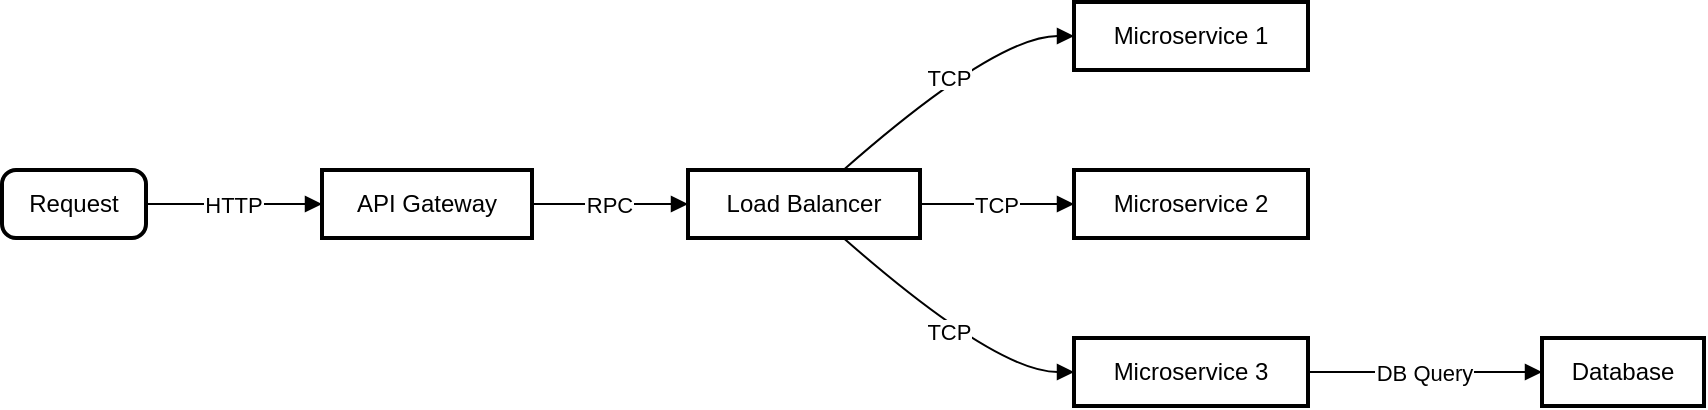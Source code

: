 <mxfile version="24.7.2" type="github">
  <diagram name="Page-1" id="0TeIM9jOOfs5sbMUtBRc">
    <mxGraphModel>
      <root>
        <mxCell id="0" />
        <mxCell id="1" parent="0" />
        <mxCell id="2" value="Request" style="rounded=1;absoluteArcSize=1;arcSize=14;whiteSpace=wrap;strokeWidth=2;" vertex="1" parent="1">
          <mxGeometry y="84" width="72" height="34" as="geometry" />
        </mxCell>
        <mxCell id="3" value="API Gateway" style="whiteSpace=wrap;strokeWidth=2;" vertex="1" parent="1">
          <mxGeometry x="160" y="84" width="105" height="34" as="geometry" />
        </mxCell>
        <mxCell id="4" value="Load Balancer" style="whiteSpace=wrap;strokeWidth=2;" vertex="1" parent="1">
          <mxGeometry x="343" y="84" width="116" height="34" as="geometry" />
        </mxCell>
        <mxCell id="5" value="Microservice 1" style="whiteSpace=wrap;strokeWidth=2;" vertex="1" parent="1">
          <mxGeometry x="536" width="117" height="34" as="geometry" />
        </mxCell>
        <mxCell id="6" value="Microservice 2" style="whiteSpace=wrap;strokeWidth=2;" vertex="1" parent="1">
          <mxGeometry x="536" y="84" width="117" height="34" as="geometry" />
        </mxCell>
        <mxCell id="7" value="Microservice 3" style="whiteSpace=wrap;strokeWidth=2;" vertex="1" parent="1">
          <mxGeometry x="536" y="168" width="117" height="34" as="geometry" />
        </mxCell>
        <mxCell id="8" value="Database" style="whiteSpace=wrap;strokeWidth=2;" vertex="1" parent="1">
          <mxGeometry x="770" y="168" width="81" height="34" as="geometry" />
        </mxCell>
        <mxCell id="9" value="HTTP" style="curved=1;startArrow=none;endArrow=block;exitX=0.99;exitY=0.5;entryX=0;entryY=0.5;" edge="1" parent="1" source="2" target="3">
          <mxGeometry relative="1" as="geometry">
            <Array as="points" />
          </mxGeometry>
        </mxCell>
        <mxCell id="10" value="RPC" style="curved=1;startArrow=none;endArrow=block;exitX=1;exitY=0.5;entryX=0;entryY=0.5;" edge="1" parent="1" source="3" target="4">
          <mxGeometry relative="1" as="geometry">
            <Array as="points" />
          </mxGeometry>
        </mxCell>
        <mxCell id="11" value="TCP" style="curved=1;startArrow=none;endArrow=block;exitX=0.67;exitY=0;entryX=0;entryY=0.5;" edge="1" parent="1" source="4" target="5">
          <mxGeometry relative="1" as="geometry">
            <Array as="points">
              <mxPoint x="497" y="17" />
            </Array>
          </mxGeometry>
        </mxCell>
        <mxCell id="12" value="TCP" style="curved=1;startArrow=none;endArrow=block;exitX=1;exitY=0.5;entryX=0;entryY=0.5;" edge="1" parent="1" source="4" target="6">
          <mxGeometry relative="1" as="geometry">
            <Array as="points" />
          </mxGeometry>
        </mxCell>
        <mxCell id="13" value="TCP" style="curved=1;startArrow=none;endArrow=block;exitX=0.67;exitY=1;entryX=0;entryY=0.5;" edge="1" parent="1" source="4" target="7">
          <mxGeometry relative="1" as="geometry">
            <Array as="points">
              <mxPoint x="497" y="185" />
            </Array>
          </mxGeometry>
        </mxCell>
        <mxCell id="14" value="DB Query" style="curved=1;startArrow=none;endArrow=block;exitX=1.01;exitY=0.5;entryX=0;entryY=0.5;" edge="1" parent="1" source="7" target="8">
          <mxGeometry relative="1" as="geometry">
            <Array as="points" />
          </mxGeometry>
        </mxCell>
      </root>
    </mxGraphModel>
  </diagram>
</mxfile>
